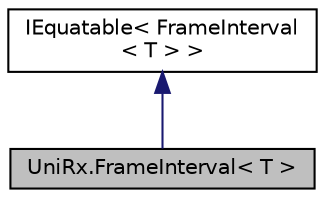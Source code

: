 digraph "UniRx.FrameInterval&lt; T &gt;"
{
 // LATEX_PDF_SIZE
  edge [fontname="Helvetica",fontsize="10",labelfontname="Helvetica",labelfontsize="10"];
  node [fontname="Helvetica",fontsize="10",shape=record];
  Node1 [label="UniRx.FrameInterval\< T \>",height=0.2,width=0.4,color="black", fillcolor="grey75", style="filled", fontcolor="black",tooltip="Represents a value associated with time interval information. The time interval can represent the tim..."];
  Node2 -> Node1 [dir="back",color="midnightblue",fontsize="10",style="solid",fontname="Helvetica"];
  Node2 [label="IEquatable\< FrameInterval\l\< T \> \>",height=0.2,width=0.4,color="black", fillcolor="white", style="filled",tooltip=" "];
}
